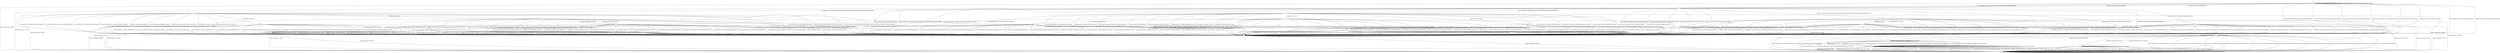 digraph g {

	s0 [shape="circle" label="s0"];
	s1 [shape="circle" label="s1"];
	s2 [shape="circle" label="s2"];
	s3 [shape="circle" label="s3"];
	s4 [shape="circle" label="s4"];
	s5 [shape="circle" label="s5"];
	s6 [shape="circle" label="s6"];
	s7 [shape="circle" label="s7"];
	s8 [shape="circle" label="s8"];
	s9 [shape="circle" label="s9"];
	s10 [shape="circle" label="s10"];
	s11 [shape="circle" label="s11"];
	s12 [shape="circle" label="s12"];
	s13 [shape="circle" label="s13"];
	s14 [shape="circle" label="s14"];
	s15 [shape="circle" label="s15"];
	s16 [shape="circle" label="s16"];
	s17 [shape="circle" label="s17"];
	s18 [shape="circle" label="s18"];
	s19 [shape="circle" label="s19"];
	s20 [shape="circle" label="s20"];
	s0 -> s2 [label="ECDH_CLIENT_HELLO / HELLO_VERIFY_REQUEST"];
	s0 -> s4 [label="ECDH_CLIENT_KEY_EXCHANGE / Alert(FATAL,UNEXPECTED_MESSAGE)"];
	s0 -> s2 [label="DH_CLIENT_HELLO / HELLO_VERIFY_REQUEST"];
	s0 -> s4 [label="DH_CLIENT_KEY_EXCHANGE / Alert(FATAL,UNEXPECTED_MESSAGE)"];
	s0 -> s2 [label="PSK_CLIENT_HELLO / HELLO_VERIFY_REQUEST"];
	s0 -> s4 [label="PSK_CLIENT_KEY_EXCHANGE / Alert(FATAL,UNEXPECTED_MESSAGE)"];
	s0 -> s2 [label="RSA_CLIENT_HELLO / HELLO_VERIFY_REQUEST"];
	s0 -> s4 [label="RSA_CLIENT_KEY_EXCHANGE / Alert(FATAL,UNEXPECTED_MESSAGE)"];
	s0 -> s1 [label="CHANGE_CIPHER_SPEC / TIMEOUT"];
	s0 -> s4 [label="FINISHED / Alert(FATAL,INTERNAL_ERROR)"];
	s0 -> s0 [label="APPLICATION / Alert(FATAL,UNEXPECTED_MESSAGE)"];
	s0 -> s4 [label="CERTIFICATE / Alert(FATAL,UNEXPECTED_MESSAGE)"];
	s0 -> s4 [label="EMPTY_CERTIFICATE / Alert(FATAL,UNEXPECTED_MESSAGE)"];
	s0 -> s4 [label="CERTIFICATE_VERIFY / Alert(FATAL,UNEXPECTED_MESSAGE)"];
	s0 -> s0 [label="Alert(WARNING,CLOSE_NOTIFY) / TIMEOUT"];
	s0 -> s0 [label="Alert(FATAL,UNEXPECTED_MESSAGE) / TIMEOUT"];
	s1 -> s1 [label="ECDH_CLIENT_HELLO / TIMEOUT"];
	s1 -> s1 [label="ECDH_CLIENT_KEY_EXCHANGE / TIMEOUT"];
	s1 -> s1 [label="DH_CLIENT_HELLO / TIMEOUT"];
	s1 -> s1 [label="DH_CLIENT_KEY_EXCHANGE / TIMEOUT"];
	s1 -> s1 [label="PSK_CLIENT_HELLO / TIMEOUT"];
	s1 -> s1 [label="PSK_CLIENT_KEY_EXCHANGE / TIMEOUT"];
	s1 -> s1 [label="RSA_CLIENT_HELLO / TIMEOUT"];
	s1 -> s1 [label="RSA_CLIENT_KEY_EXCHANGE / TIMEOUT"];
	s1 -> s1 [label="CHANGE_CIPHER_SPEC / TIMEOUT"];
	s1 -> s1 [label="FINISHED / TIMEOUT"];
	s1 -> s1 [label="APPLICATION / TIMEOUT"];
	s1 -> s1 [label="CERTIFICATE / TIMEOUT"];
	s1 -> s1 [label="EMPTY_CERTIFICATE / TIMEOUT"];
	s1 -> s1 [label="CERTIFICATE_VERIFY / TIMEOUT"];
	s1 -> s1 [label="Alert(WARNING,CLOSE_NOTIFY) / TIMEOUT"];
	s1 -> s1 [label="Alert(FATAL,UNEXPECTED_MESSAGE) / TIMEOUT"];
	s2 -> s3 [label="ECDH_CLIENT_HELLO / SERVER_HELLO,CERTIFICATE,ECDHE_SERVER_KEY_EXCHANGE,CERTIFICATE_REQUEST,SERVER_HELLO_DONE"];
	s2 -> s4 [label="ECDH_CLIENT_KEY_EXCHANGE / Alert(FATAL,UNEXPECTED_MESSAGE)"];
	s2 -> s7 [label="DH_CLIENT_HELLO / SERVER_HELLO,CERTIFICATE,DHE_SERVER_KEY_EXCHANGE,CERTIFICATE_REQUEST,SERVER_HELLO_DONE"];
	s2 -> s4 [label="DH_CLIENT_KEY_EXCHANGE / Alert(FATAL,UNEXPECTED_MESSAGE)"];
	s2 -> s5 [label="PSK_CLIENT_HELLO / SERVER_HELLO,SERVER_HELLO_DONE"];
	s2 -> s4 [label="PSK_CLIENT_KEY_EXCHANGE / Alert(FATAL,UNEXPECTED_MESSAGE)"];
	s2 -> s14 [label="RSA_CLIENT_HELLO / SERVER_HELLO,CERTIFICATE,CERTIFICATE_REQUEST,SERVER_HELLO_DONE"];
	s2 -> s4 [label="RSA_CLIENT_KEY_EXCHANGE / Alert(FATAL,UNEXPECTED_MESSAGE)"];
	s2 -> s1 [label="CHANGE_CIPHER_SPEC / TIMEOUT"];
	s2 -> s4 [label="FINISHED / Alert(FATAL,INTERNAL_ERROR)"];
	s2 -> s4 [label="APPLICATION / Alert(FATAL,UNEXPECTED_MESSAGE)"];
	s2 -> s4 [label="CERTIFICATE / Alert(FATAL,UNEXPECTED_MESSAGE)"];
	s2 -> s4 [label="EMPTY_CERTIFICATE / Alert(FATAL,UNEXPECTED_MESSAGE)"];
	s2 -> s4 [label="CERTIFICATE_VERIFY / Alert(FATAL,UNEXPECTED_MESSAGE)"];
	s2 -> s4 [label="Alert(WARNING,CLOSE_NOTIFY) / TIMEOUT"];
	s2 -> s4 [label="Alert(FATAL,UNEXPECTED_MESSAGE) / TIMEOUT"];
	s3 -> s4 [label="ECDH_CLIENT_HELLO / Alert(FATAL,UNEXPECTED_MESSAGE)"];
	s3 -> s4 [label="ECDH_CLIENT_KEY_EXCHANGE / Alert(FATAL,UNEXPECTED_MESSAGE)"];
	s3 -> s4 [label="DH_CLIENT_HELLO / Alert(FATAL,UNEXPECTED_MESSAGE)"];
	s3 -> s4 [label="DH_CLIENT_KEY_EXCHANGE / Alert(FATAL,UNEXPECTED_MESSAGE)"];
	s3 -> s4 [label="PSK_CLIENT_HELLO / Alert(FATAL,UNEXPECTED_MESSAGE)"];
	s3 -> s4 [label="PSK_CLIENT_KEY_EXCHANGE / Alert(FATAL,UNEXPECTED_MESSAGE)"];
	s3 -> s4 [label="RSA_CLIENT_HELLO / Alert(FATAL,UNEXPECTED_MESSAGE)"];
	s3 -> s4 [label="RSA_CLIENT_KEY_EXCHANGE / Alert(FATAL,UNEXPECTED_MESSAGE)"];
	s3 -> s1 [label="CHANGE_CIPHER_SPEC / TIMEOUT"];
	s3 -> s4 [label="FINISHED / Alert(FATAL,INTERNAL_ERROR)"];
	s3 -> s4 [label="APPLICATION / Alert(FATAL,UNEXPECTED_MESSAGE)"];
	s3 -> s6 [label="CERTIFICATE / TIMEOUT"];
	s3 -> s6 [label="EMPTY_CERTIFICATE / TIMEOUT"];
	s3 -> s4 [label="CERTIFICATE_VERIFY / Alert(FATAL,UNEXPECTED_MESSAGE)"];
	s3 -> s4 [label="Alert(WARNING,CLOSE_NOTIFY) / TIMEOUT"];
	s3 -> s4 [label="Alert(FATAL,UNEXPECTED_MESSAGE) / TIMEOUT"];
	s4 -> s4 [label="ECDH_CLIENT_HELLO / TIMEOUT"];
	s4 -> s4 [label="ECDH_CLIENT_KEY_EXCHANGE / TIMEOUT"];
	s4 -> s4 [label="DH_CLIENT_HELLO / TIMEOUT"];
	s4 -> s4 [label="DH_CLIENT_KEY_EXCHANGE / TIMEOUT"];
	s4 -> s4 [label="PSK_CLIENT_HELLO / TIMEOUT"];
	s4 -> s4 [label="PSK_CLIENT_KEY_EXCHANGE / TIMEOUT"];
	s4 -> s4 [label="RSA_CLIENT_HELLO / TIMEOUT"];
	s4 -> s4 [label="RSA_CLIENT_KEY_EXCHANGE / TIMEOUT"];
	s4 -> s1 [label="CHANGE_CIPHER_SPEC / TIMEOUT"];
	s4 -> s4 [label="FINISHED / TIMEOUT"];
	s4 -> s4 [label="APPLICATION / Alert(FATAL,UNEXPECTED_MESSAGE)"];
	s4 -> s4 [label="CERTIFICATE / TIMEOUT"];
	s4 -> s4 [label="EMPTY_CERTIFICATE / TIMEOUT"];
	s4 -> s4 [label="CERTIFICATE_VERIFY / TIMEOUT"];
	s4 -> s4 [label="Alert(WARNING,CLOSE_NOTIFY) / TIMEOUT"];
	s4 -> s4 [label="Alert(FATAL,UNEXPECTED_MESSAGE) / TIMEOUT"];
	s5 -> s4 [label="ECDH_CLIENT_HELLO / Alert(FATAL,UNEXPECTED_MESSAGE)"];
	s5 -> s4 [label="ECDH_CLIENT_KEY_EXCHANGE / Alert(FATAL,DECODE_ERROR)"];
	s5 -> s4 [label="DH_CLIENT_HELLO / Alert(FATAL,UNEXPECTED_MESSAGE)"];
	s5 -> s4 [label="DH_CLIENT_KEY_EXCHANGE / Alert(FATAL,DECODE_ERROR)"];
	s5 -> s4 [label="PSK_CLIENT_HELLO / Alert(FATAL,UNEXPECTED_MESSAGE)"];
	s5 -> s8 [label="PSK_CLIENT_KEY_EXCHANGE / TIMEOUT"];
	s5 -> s4 [label="RSA_CLIENT_HELLO / Alert(FATAL,UNEXPECTED_MESSAGE)"];
	s5 -> s4 [label="RSA_CLIENT_KEY_EXCHANGE / Alert(FATAL,DECODE_ERROR)"];
	s5 -> s1 [label="CHANGE_CIPHER_SPEC / TIMEOUT"];
	s5 -> s4 [label="FINISHED / Alert(FATAL,INTERNAL_ERROR)"];
	s5 -> s4 [label="APPLICATION / Alert(FATAL,UNEXPECTED_MESSAGE)"];
	s5 -> s4 [label="CERTIFICATE / Alert(FATAL,UNEXPECTED_MESSAGE)"];
	s5 -> s4 [label="EMPTY_CERTIFICATE / Alert(FATAL,UNEXPECTED_MESSAGE)"];
	s5 -> s4 [label="CERTIFICATE_VERIFY / Alert(FATAL,UNEXPECTED_MESSAGE)"];
	s5 -> s4 [label="Alert(WARNING,CLOSE_NOTIFY) / TIMEOUT"];
	s5 -> s4 [label="Alert(FATAL,UNEXPECTED_MESSAGE) / TIMEOUT"];
	s6 -> s4 [label="ECDH_CLIENT_HELLO / Alert(FATAL,UNEXPECTED_MESSAGE)"];
	s6 -> s8 [label="ECDH_CLIENT_KEY_EXCHANGE / TIMEOUT"];
	s6 -> s4 [label="DH_CLIENT_HELLO / Alert(FATAL,UNEXPECTED_MESSAGE)"];
	s6 -> s4 [label="DH_CLIENT_KEY_EXCHANGE / Alert(FATAL,DECODE_ERROR)"];
	s6 -> s4 [label="PSK_CLIENT_HELLO / Alert(FATAL,UNEXPECTED_MESSAGE)"];
	s6 -> s4 [label="PSK_CLIENT_KEY_EXCHANGE / Alert(FATAL,DECODE_ERROR)"];
	s6 -> s4 [label="RSA_CLIENT_HELLO / Alert(FATAL,UNEXPECTED_MESSAGE)"];
	s6 -> s4 [label="RSA_CLIENT_KEY_EXCHANGE / Alert(FATAL,DECODE_ERROR)"];
	s6 -> s1 [label="CHANGE_CIPHER_SPEC / TIMEOUT"];
	s6 -> s4 [label="FINISHED / Alert(FATAL,INTERNAL_ERROR)"];
	s6 -> s4 [label="APPLICATION / Alert(FATAL,UNEXPECTED_MESSAGE)"];
	s6 -> s4 [label="CERTIFICATE / Alert(FATAL,UNEXPECTED_MESSAGE)"];
	s6 -> s4 [label="EMPTY_CERTIFICATE / Alert(FATAL,UNEXPECTED_MESSAGE)"];
	s6 -> s4 [label="CERTIFICATE_VERIFY / Alert(FATAL,UNEXPECTED_MESSAGE)"];
	s6 -> s4 [label="Alert(WARNING,CLOSE_NOTIFY) / TIMEOUT"];
	s6 -> s4 [label="Alert(FATAL,UNEXPECTED_MESSAGE) / TIMEOUT"];
	s7 -> s4 [label="ECDH_CLIENT_HELLO / Alert(FATAL,UNEXPECTED_MESSAGE)"];
	s7 -> s4 [label="ECDH_CLIENT_KEY_EXCHANGE / Alert(FATAL,UNEXPECTED_MESSAGE)"];
	s7 -> s4 [label="DH_CLIENT_HELLO / Alert(FATAL,UNEXPECTED_MESSAGE)"];
	s7 -> s4 [label="DH_CLIENT_KEY_EXCHANGE / Alert(FATAL,UNEXPECTED_MESSAGE)"];
	s7 -> s4 [label="PSK_CLIENT_HELLO / Alert(FATAL,UNEXPECTED_MESSAGE)"];
	s7 -> s4 [label="PSK_CLIENT_KEY_EXCHANGE / Alert(FATAL,UNEXPECTED_MESSAGE)"];
	s7 -> s4 [label="RSA_CLIENT_HELLO / Alert(FATAL,UNEXPECTED_MESSAGE)"];
	s7 -> s4 [label="RSA_CLIENT_KEY_EXCHANGE / Alert(FATAL,UNEXPECTED_MESSAGE)"];
	s7 -> s1 [label="CHANGE_CIPHER_SPEC / TIMEOUT"];
	s7 -> s4 [label="FINISHED / Alert(FATAL,INTERNAL_ERROR)"];
	s7 -> s4 [label="APPLICATION / Alert(FATAL,UNEXPECTED_MESSAGE)"];
	s7 -> s12 [label="CERTIFICATE / TIMEOUT"];
	s7 -> s9 [label="EMPTY_CERTIFICATE / TIMEOUT"];
	s7 -> s4 [label="CERTIFICATE_VERIFY / Alert(FATAL,UNEXPECTED_MESSAGE)"];
	s7 -> s4 [label="Alert(WARNING,CLOSE_NOTIFY) / TIMEOUT"];
	s7 -> s4 [label="Alert(FATAL,UNEXPECTED_MESSAGE) / TIMEOUT"];
	s8 -> s4 [label="ECDH_CLIENT_HELLO / Alert(FATAL,UNEXPECTED_MESSAGE)"];
	s8 -> s4 [label="ECDH_CLIENT_KEY_EXCHANGE / Alert(FATAL,UNEXPECTED_MESSAGE)"];
	s8 -> s4 [label="DH_CLIENT_HELLO / Alert(FATAL,UNEXPECTED_MESSAGE)"];
	s8 -> s4 [label="DH_CLIENT_KEY_EXCHANGE / Alert(FATAL,UNEXPECTED_MESSAGE)"];
	s8 -> s4 [label="PSK_CLIENT_HELLO / Alert(FATAL,UNEXPECTED_MESSAGE)"];
	s8 -> s4 [label="PSK_CLIENT_KEY_EXCHANGE / Alert(FATAL,UNEXPECTED_MESSAGE)"];
	s8 -> s4 [label="RSA_CLIENT_HELLO / Alert(FATAL,UNEXPECTED_MESSAGE)"];
	s8 -> s4 [label="RSA_CLIENT_KEY_EXCHANGE / Alert(FATAL,UNEXPECTED_MESSAGE)"];
	s8 -> s11 [label="CHANGE_CIPHER_SPEC / TIMEOUT"];
	s8 -> s4 [label="FINISHED / Alert(FATAL,UNEXPECTED_MESSAGE)"];
	s8 -> s4 [label="APPLICATION / Alert(FATAL,UNEXPECTED_MESSAGE)"];
	s8 -> s4 [label="CERTIFICATE / Alert(FATAL,UNEXPECTED_MESSAGE)"];
	s8 -> s4 [label="EMPTY_CERTIFICATE / Alert(FATAL,UNEXPECTED_MESSAGE)"];
	s8 -> s4 [label="CERTIFICATE_VERIFY / Alert(FATAL,UNEXPECTED_MESSAGE)"];
	s8 -> s4 [label="Alert(WARNING,CLOSE_NOTIFY) / TIMEOUT"];
	s8 -> s4 [label="Alert(FATAL,UNEXPECTED_MESSAGE) / TIMEOUT"];
	s9 -> s4 [label="ECDH_CLIENT_HELLO / Alert(FATAL,UNEXPECTED_MESSAGE)"];
	s9 -> s4 [label="ECDH_CLIENT_KEY_EXCHANGE / Alert(FATAL,DECODE_ERROR)"];
	s9 -> s4 [label="DH_CLIENT_HELLO / Alert(FATAL,UNEXPECTED_MESSAGE)"];
	s9 -> s8 [label="DH_CLIENT_KEY_EXCHANGE / TIMEOUT"];
	s9 -> s4 [label="PSK_CLIENT_HELLO / Alert(FATAL,UNEXPECTED_MESSAGE)"];
	s9 -> s10 [label="PSK_CLIENT_KEY_EXCHANGE / TIMEOUT"];
	s9 -> s4 [label="RSA_CLIENT_HELLO / Alert(FATAL,UNEXPECTED_MESSAGE)"];
	s9 -> s10 [label="RSA_CLIENT_KEY_EXCHANGE / TIMEOUT"];
	s9 -> s1 [label="CHANGE_CIPHER_SPEC / TIMEOUT"];
	s9 -> s4 [label="FINISHED / Alert(FATAL,INTERNAL_ERROR)"];
	s9 -> s4 [label="APPLICATION / Alert(FATAL,UNEXPECTED_MESSAGE)"];
	s9 -> s4 [label="CERTIFICATE / Alert(FATAL,UNEXPECTED_MESSAGE)"];
	s9 -> s4 [label="EMPTY_CERTIFICATE / Alert(FATAL,UNEXPECTED_MESSAGE)"];
	s9 -> s4 [label="CERTIFICATE_VERIFY / Alert(FATAL,UNEXPECTED_MESSAGE)"];
	s9 -> s4 [label="Alert(WARNING,CLOSE_NOTIFY) / TIMEOUT"];
	s9 -> s4 [label="Alert(FATAL,UNEXPECTED_MESSAGE) / TIMEOUT"];
	s10 -> s4 [label="ECDH_CLIENT_HELLO / Alert(FATAL,UNEXPECTED_MESSAGE)"];
	s10 -> s4 [label="ECDH_CLIENT_KEY_EXCHANGE / Alert(FATAL,UNEXPECTED_MESSAGE)"];
	s10 -> s4 [label="DH_CLIENT_HELLO / Alert(FATAL,UNEXPECTED_MESSAGE)"];
	s10 -> s4 [label="DH_CLIENT_KEY_EXCHANGE / Alert(FATAL,UNEXPECTED_MESSAGE)"];
	s10 -> s4 [label="PSK_CLIENT_HELLO / Alert(FATAL,UNEXPECTED_MESSAGE)"];
	s10 -> s4 [label="PSK_CLIENT_KEY_EXCHANGE / Alert(FATAL,UNEXPECTED_MESSAGE)"];
	s10 -> s4 [label="RSA_CLIENT_HELLO / Alert(FATAL,UNEXPECTED_MESSAGE)"];
	s10 -> s4 [label="RSA_CLIENT_KEY_EXCHANGE / Alert(FATAL,UNEXPECTED_MESSAGE)"];
	s10 -> s1 [label="CHANGE_CIPHER_SPEC / TIMEOUT"];
	s10 -> s4 [label="FINISHED / Alert(FATAL,UNEXPECTED_MESSAGE)"];
	s10 -> s4 [label="APPLICATION / Alert(FATAL,UNEXPECTED_MESSAGE)"];
	s10 -> s4 [label="CERTIFICATE / Alert(FATAL,UNEXPECTED_MESSAGE)"];
	s10 -> s4 [label="EMPTY_CERTIFICATE / Alert(FATAL,UNEXPECTED_MESSAGE)"];
	s10 -> s4 [label="CERTIFICATE_VERIFY / Alert(FATAL,UNEXPECTED_MESSAGE)"];
	s10 -> s4 [label="Alert(WARNING,CLOSE_NOTIFY) / TIMEOUT"];
	s10 -> s4 [label="Alert(FATAL,UNEXPECTED_MESSAGE) / TIMEOUT"];
	s11 -> s1 [label="ECDH_CLIENT_HELLO / Alert(FATAL,UNEXPECTED_MESSAGE)"];
	s11 -> s1 [label="ECDH_CLIENT_KEY_EXCHANGE / Alert(FATAL,UNEXPECTED_MESSAGE)"];
	s11 -> s1 [label="DH_CLIENT_HELLO / Alert(FATAL,UNEXPECTED_MESSAGE)"];
	s11 -> s1 [label="DH_CLIENT_KEY_EXCHANGE / Alert(FATAL,UNEXPECTED_MESSAGE)"];
	s11 -> s1 [label="PSK_CLIENT_HELLO / Alert(FATAL,UNEXPECTED_MESSAGE)"];
	s11 -> s1 [label="PSK_CLIENT_KEY_EXCHANGE / Alert(FATAL,UNEXPECTED_MESSAGE)"];
	s11 -> s1 [label="RSA_CLIENT_HELLO / Alert(FATAL,UNEXPECTED_MESSAGE)"];
	s11 -> s1 [label="RSA_CLIENT_KEY_EXCHANGE / Alert(FATAL,UNEXPECTED_MESSAGE)"];
	s11 -> s1 [label="CHANGE_CIPHER_SPEC / TIMEOUT"];
	s11 -> s18 [label="FINISHED / CHANGE_CIPHER_SPEC,FINISHED"];
	s11 -> s11 [label="APPLICATION / TIMEOUT"];
	s11 -> s1 [label="CERTIFICATE / Alert(FATAL,UNEXPECTED_MESSAGE)"];
	s11 -> s1 [label="EMPTY_CERTIFICATE / Alert(FATAL,UNEXPECTED_MESSAGE)"];
	s11 -> s1 [label="CERTIFICATE_VERIFY / Alert(FATAL,UNEXPECTED_MESSAGE)"];
	s11 -> s20 [label="Alert(WARNING,CLOSE_NOTIFY) / TIMEOUT"];
	s11 -> s20 [label="Alert(FATAL,UNEXPECTED_MESSAGE) / TIMEOUT"];
	s12 -> s4 [label="ECDH_CLIENT_HELLO / Alert(FATAL,UNEXPECTED_MESSAGE)"];
	s12 -> s4 [label="ECDH_CLIENT_KEY_EXCHANGE / Alert(FATAL,DECODE_ERROR)"];
	s12 -> s4 [label="DH_CLIENT_HELLO / Alert(FATAL,UNEXPECTED_MESSAGE)"];
	s12 -> s17 [label="DH_CLIENT_KEY_EXCHANGE / TIMEOUT"];
	s12 -> s4 [label="PSK_CLIENT_HELLO / Alert(FATAL,UNEXPECTED_MESSAGE)"];
	s12 -> s13 [label="PSK_CLIENT_KEY_EXCHANGE / TIMEOUT"];
	s12 -> s4 [label="RSA_CLIENT_HELLO / Alert(FATAL,UNEXPECTED_MESSAGE)"];
	s12 -> s13 [label="RSA_CLIENT_KEY_EXCHANGE / TIMEOUT"];
	s12 -> s1 [label="CHANGE_CIPHER_SPEC / TIMEOUT"];
	s12 -> s4 [label="FINISHED / Alert(FATAL,INTERNAL_ERROR)"];
	s12 -> s4 [label="APPLICATION / Alert(FATAL,UNEXPECTED_MESSAGE)"];
	s12 -> s4 [label="CERTIFICATE / Alert(FATAL,UNEXPECTED_MESSAGE)"];
	s12 -> s4 [label="EMPTY_CERTIFICATE / Alert(FATAL,UNEXPECTED_MESSAGE)"];
	s12 -> s4 [label="CERTIFICATE_VERIFY / Alert(FATAL,UNEXPECTED_MESSAGE)"];
	s12 -> s4 [label="Alert(WARNING,CLOSE_NOTIFY) / TIMEOUT"];
	s12 -> s4 [label="Alert(FATAL,UNEXPECTED_MESSAGE) / TIMEOUT"];
	s13 -> s4 [label="ECDH_CLIENT_HELLO / Alert(FATAL,UNEXPECTED_MESSAGE)"];
	s13 -> s4 [label="ECDH_CLIENT_KEY_EXCHANGE / Alert(FATAL,UNEXPECTED_MESSAGE)"];
	s13 -> s4 [label="DH_CLIENT_HELLO / Alert(FATAL,UNEXPECTED_MESSAGE)"];
	s13 -> s4 [label="DH_CLIENT_KEY_EXCHANGE / Alert(FATAL,UNEXPECTED_MESSAGE)"];
	s13 -> s4 [label="PSK_CLIENT_HELLO / Alert(FATAL,UNEXPECTED_MESSAGE)"];
	s13 -> s4 [label="PSK_CLIENT_KEY_EXCHANGE / Alert(FATAL,UNEXPECTED_MESSAGE)"];
	s13 -> s4 [label="RSA_CLIENT_HELLO / Alert(FATAL,UNEXPECTED_MESSAGE)"];
	s13 -> s4 [label="RSA_CLIENT_KEY_EXCHANGE / Alert(FATAL,UNEXPECTED_MESSAGE)"];
	s13 -> s1 [label="CHANGE_CIPHER_SPEC / TIMEOUT"];
	s13 -> s4 [label="FINISHED / Alert(FATAL,UNEXPECTED_MESSAGE)"];
	s13 -> s4 [label="APPLICATION / Alert(FATAL,UNEXPECTED_MESSAGE)"];
	s13 -> s4 [label="CERTIFICATE / Alert(FATAL,UNEXPECTED_MESSAGE)"];
	s13 -> s4 [label="EMPTY_CERTIFICATE / Alert(FATAL,UNEXPECTED_MESSAGE)"];
	s13 -> s10 [label="CERTIFICATE_VERIFY / TIMEOUT"];
	s13 -> s4 [label="Alert(WARNING,CLOSE_NOTIFY) / TIMEOUT"];
	s13 -> s4 [label="Alert(FATAL,UNEXPECTED_MESSAGE) / TIMEOUT"];
	s14 -> s4 [label="ECDH_CLIENT_HELLO / Alert(FATAL,UNEXPECTED_MESSAGE)"];
	s14 -> s4 [label="ECDH_CLIENT_KEY_EXCHANGE / Alert(FATAL,UNEXPECTED_MESSAGE)"];
	s14 -> s4 [label="DH_CLIENT_HELLO / Alert(FATAL,UNEXPECTED_MESSAGE)"];
	s14 -> s4 [label="DH_CLIENT_KEY_EXCHANGE / Alert(FATAL,UNEXPECTED_MESSAGE)"];
	s14 -> s4 [label="PSK_CLIENT_HELLO / Alert(FATAL,UNEXPECTED_MESSAGE)"];
	s14 -> s4 [label="PSK_CLIENT_KEY_EXCHANGE / Alert(FATAL,UNEXPECTED_MESSAGE)"];
	s14 -> s4 [label="RSA_CLIENT_HELLO / Alert(FATAL,UNEXPECTED_MESSAGE)"];
	s14 -> s4 [label="RSA_CLIENT_KEY_EXCHANGE / Alert(FATAL,UNEXPECTED_MESSAGE)"];
	s14 -> s1 [label="CHANGE_CIPHER_SPEC / TIMEOUT"];
	s14 -> s4 [label="FINISHED / Alert(FATAL,INTERNAL_ERROR)"];
	s14 -> s4 [label="APPLICATION / Alert(FATAL,UNEXPECTED_MESSAGE)"];
	s14 -> s15 [label="CERTIFICATE / TIMEOUT"];
	s14 -> s16 [label="EMPTY_CERTIFICATE / TIMEOUT"];
	s14 -> s4 [label="CERTIFICATE_VERIFY / Alert(FATAL,UNEXPECTED_MESSAGE)"];
	s14 -> s4 [label="Alert(WARNING,CLOSE_NOTIFY) / TIMEOUT"];
	s14 -> s4 [label="Alert(FATAL,UNEXPECTED_MESSAGE) / TIMEOUT"];
	s15 -> s4 [label="ECDH_CLIENT_HELLO / Alert(FATAL,UNEXPECTED_MESSAGE)"];
	s15 -> s4 [label="ECDH_CLIENT_KEY_EXCHANGE / Alert(FATAL,DECODE_ERROR)"];
	s15 -> s4 [label="DH_CLIENT_HELLO / Alert(FATAL,UNEXPECTED_MESSAGE)"];
	s15 -> s4 [label="DH_CLIENT_KEY_EXCHANGE / Alert(FATAL,DECRYPT_ERROR)"];
	s15 -> s4 [label="PSK_CLIENT_HELLO / Alert(FATAL,UNEXPECTED_MESSAGE)"];
	s15 -> s13 [label="PSK_CLIENT_KEY_EXCHANGE / TIMEOUT"];
	s15 -> s4 [label="RSA_CLIENT_HELLO / Alert(FATAL,UNEXPECTED_MESSAGE)"];
	s15 -> s17 [label="RSA_CLIENT_KEY_EXCHANGE / TIMEOUT"];
	s15 -> s1 [label="CHANGE_CIPHER_SPEC / TIMEOUT"];
	s15 -> s4 [label="FINISHED / Alert(FATAL,INTERNAL_ERROR)"];
	s15 -> s4 [label="APPLICATION / Alert(FATAL,UNEXPECTED_MESSAGE)"];
	s15 -> s4 [label="CERTIFICATE / Alert(FATAL,UNEXPECTED_MESSAGE)"];
	s15 -> s4 [label="EMPTY_CERTIFICATE / Alert(FATAL,UNEXPECTED_MESSAGE)"];
	s15 -> s4 [label="CERTIFICATE_VERIFY / Alert(FATAL,UNEXPECTED_MESSAGE)"];
	s15 -> s4 [label="Alert(WARNING,CLOSE_NOTIFY) / TIMEOUT"];
	s15 -> s4 [label="Alert(FATAL,UNEXPECTED_MESSAGE) / TIMEOUT"];
	s16 -> s4 [label="ECDH_CLIENT_HELLO / Alert(FATAL,UNEXPECTED_MESSAGE)"];
	s16 -> s4 [label="ECDH_CLIENT_KEY_EXCHANGE / Alert(FATAL,DECODE_ERROR)"];
	s16 -> s4 [label="DH_CLIENT_HELLO / Alert(FATAL,UNEXPECTED_MESSAGE)"];
	s16 -> s4 [label="DH_CLIENT_KEY_EXCHANGE / Alert(FATAL,DECRYPT_ERROR)"];
	s16 -> s4 [label="PSK_CLIENT_HELLO / Alert(FATAL,UNEXPECTED_MESSAGE)"];
	s16 -> s10 [label="PSK_CLIENT_KEY_EXCHANGE / TIMEOUT"];
	s16 -> s4 [label="RSA_CLIENT_HELLO / Alert(FATAL,UNEXPECTED_MESSAGE)"];
	s16 -> s8 [label="RSA_CLIENT_KEY_EXCHANGE / TIMEOUT"];
	s16 -> s1 [label="CHANGE_CIPHER_SPEC / TIMEOUT"];
	s16 -> s4 [label="FINISHED / Alert(FATAL,INTERNAL_ERROR)"];
	s16 -> s4 [label="APPLICATION / Alert(FATAL,UNEXPECTED_MESSAGE)"];
	s16 -> s4 [label="CERTIFICATE / Alert(FATAL,UNEXPECTED_MESSAGE)"];
	s16 -> s4 [label="EMPTY_CERTIFICATE / Alert(FATAL,UNEXPECTED_MESSAGE)"];
	s16 -> s4 [label="CERTIFICATE_VERIFY / Alert(FATAL,UNEXPECTED_MESSAGE)"];
	s16 -> s4 [label="Alert(WARNING,CLOSE_NOTIFY) / TIMEOUT"];
	s16 -> s4 [label="Alert(FATAL,UNEXPECTED_MESSAGE) / TIMEOUT"];
	s17 -> s4 [label="ECDH_CLIENT_HELLO / Alert(FATAL,UNEXPECTED_MESSAGE)"];
	s17 -> s4 [label="ECDH_CLIENT_KEY_EXCHANGE / Alert(FATAL,UNEXPECTED_MESSAGE)"];
	s17 -> s4 [label="DH_CLIENT_HELLO / Alert(FATAL,UNEXPECTED_MESSAGE)"];
	s17 -> s4 [label="DH_CLIENT_KEY_EXCHANGE / Alert(FATAL,UNEXPECTED_MESSAGE)"];
	s17 -> s4 [label="PSK_CLIENT_HELLO / Alert(FATAL,UNEXPECTED_MESSAGE)"];
	s17 -> s4 [label="PSK_CLIENT_KEY_EXCHANGE / Alert(FATAL,UNEXPECTED_MESSAGE)"];
	s17 -> s4 [label="RSA_CLIENT_HELLO / Alert(FATAL,UNEXPECTED_MESSAGE)"];
	s17 -> s4 [label="RSA_CLIENT_KEY_EXCHANGE / Alert(FATAL,UNEXPECTED_MESSAGE)"];
	s17 -> s1 [label="CHANGE_CIPHER_SPEC / TIMEOUT"];
	s17 -> s4 [label="FINISHED / Alert(FATAL,UNEXPECTED_MESSAGE)"];
	s17 -> s4 [label="APPLICATION / Alert(FATAL,UNEXPECTED_MESSAGE)"];
	s17 -> s4 [label="CERTIFICATE / Alert(FATAL,UNEXPECTED_MESSAGE)"];
	s17 -> s4 [label="EMPTY_CERTIFICATE / Alert(FATAL,UNEXPECTED_MESSAGE)"];
	s17 -> s8 [label="CERTIFICATE_VERIFY / TIMEOUT"];
	s17 -> s4 [label="Alert(WARNING,CLOSE_NOTIFY) / TIMEOUT"];
	s17 -> s4 [label="Alert(FATAL,UNEXPECTED_MESSAGE) / TIMEOUT"];
	s18 -> s19 [label="ECDH_CLIENT_HELLO / TIMEOUT"];
	s18 -> s19 [label="ECDH_CLIENT_KEY_EXCHANGE / TIMEOUT"];
	s18 -> s19 [label="DH_CLIENT_HELLO / TIMEOUT"];
	s18 -> s19 [label="DH_CLIENT_KEY_EXCHANGE / TIMEOUT"];
	s18 -> s19 [label="PSK_CLIENT_HELLO / TIMEOUT"];
	s18 -> s19 [label="PSK_CLIENT_KEY_EXCHANGE / TIMEOUT"];
	s18 -> s19 [label="RSA_CLIENT_HELLO / TIMEOUT"];
	s18 -> s19 [label="RSA_CLIENT_KEY_EXCHANGE / TIMEOUT"];
	s18 -> s1 [label="CHANGE_CIPHER_SPEC / TIMEOUT"];
	s18 -> s18 [label="FINISHED / CHANGE_CIPHER_SPEC,FINISHED"];
	s18 -> s18 [label="APPLICATION / TIMEOUT"];
	s18 -> s19 [label="CERTIFICATE / TIMEOUT"];
	s18 -> s19 [label="EMPTY_CERTIFICATE / TIMEOUT"];
	s18 -> s19 [label="CERTIFICATE_VERIFY / TIMEOUT"];
	s18 -> s1 [label="Alert(WARNING,CLOSE_NOTIFY) / TIMEOUT"];
	s18 -> s1 [label="Alert(FATAL,UNEXPECTED_MESSAGE) / TIMEOUT"];
	s19 -> s19 [label="ECDH_CLIENT_HELLO / TIMEOUT"];
	s19 -> s19 [label="ECDH_CLIENT_KEY_EXCHANGE / TIMEOUT"];
	s19 -> s19 [label="DH_CLIENT_HELLO / TIMEOUT"];
	s19 -> s19 [label="DH_CLIENT_KEY_EXCHANGE / TIMEOUT"];
	s19 -> s19 [label="PSK_CLIENT_HELLO / TIMEOUT"];
	s19 -> s19 [label="PSK_CLIENT_KEY_EXCHANGE / TIMEOUT"];
	s19 -> s19 [label="RSA_CLIENT_HELLO / TIMEOUT"];
	s19 -> s19 [label="RSA_CLIENT_KEY_EXCHANGE / TIMEOUT"];
	s19 -> s1 [label="CHANGE_CIPHER_SPEC / TIMEOUT"];
	s19 -> s19 [label="FINISHED / TIMEOUT"];
	s19 -> s1 [label="APPLICATION / Alert(FATAL,UNEXPECTED_MESSAGE)"];
	s19 -> s19 [label="CERTIFICATE / TIMEOUT"];
	s19 -> s19 [label="EMPTY_CERTIFICATE / TIMEOUT"];
	s19 -> s19 [label="CERTIFICATE_VERIFY / TIMEOUT"];
	s19 -> s1 [label="Alert(WARNING,CLOSE_NOTIFY) / TIMEOUT"];
	s19 -> s1 [label="Alert(FATAL,UNEXPECTED_MESSAGE) / TIMEOUT"];
	s20 -> s1 [label="ECDH_CLIENT_HELLO / Alert(FATAL,UNEXPECTED_MESSAGE)"];
	s20 -> s1 [label="ECDH_CLIENT_KEY_EXCHANGE / Alert(FATAL,UNEXPECTED_MESSAGE)"];
	s20 -> s1 [label="DH_CLIENT_HELLO / Alert(FATAL,UNEXPECTED_MESSAGE)"];
	s20 -> s1 [label="DH_CLIENT_KEY_EXCHANGE / Alert(FATAL,UNEXPECTED_MESSAGE)"];
	s20 -> s1 [label="PSK_CLIENT_HELLO / Alert(FATAL,UNEXPECTED_MESSAGE)"];
	s20 -> s1 [label="PSK_CLIENT_KEY_EXCHANGE / Alert(FATAL,UNEXPECTED_MESSAGE)"];
	s20 -> s1 [label="RSA_CLIENT_HELLO / Alert(FATAL,UNEXPECTED_MESSAGE)"];
	s20 -> s1 [label="RSA_CLIENT_KEY_EXCHANGE / Alert(FATAL,UNEXPECTED_MESSAGE)"];
	s20 -> s1 [label="CHANGE_CIPHER_SPEC / TIMEOUT"];
	s20 -> s1 [label="FINISHED / CHANGE_CIPHER_SPEC,FINISHED"];
	s20 -> s20 [label="APPLICATION / TIMEOUT"];
	s20 -> s1 [label="CERTIFICATE / Alert(FATAL,UNEXPECTED_MESSAGE)"];
	s20 -> s1 [label="EMPTY_CERTIFICATE / Alert(FATAL,UNEXPECTED_MESSAGE)"];
	s20 -> s1 [label="CERTIFICATE_VERIFY / Alert(FATAL,UNEXPECTED_MESSAGE)"];
	s20 -> s20 [label="Alert(WARNING,CLOSE_NOTIFY) / TIMEOUT"];
	s20 -> s20 [label="Alert(FATAL,UNEXPECTED_MESSAGE) / TIMEOUT"];

__start0 [label="" shape="none" width="0" height="0"];
__start0 -> s0;

}
